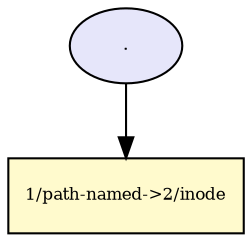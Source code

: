 digraph RGL__DirectedAdjacencyGraph {1[fontsize = 8,label = ".",shape = ellipse, fillcolor="#e6e6fa", style = filled]

1 -> 0[fontsize = 8, color="#000000"]

0[fontsize = 8,label = "1/path-named->2/inode",shape = rectangle, fillcolor="#fffacd", style = filled]

}